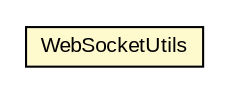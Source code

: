 #!/usr/local/bin/dot
#
# Class diagram 
# Generated by UMLGraph version R5_6-24-gf6e263 (http://www.umlgraph.org/)
#

digraph G {
	edge [fontname="arial",fontsize=10,labelfontname="arial",labelfontsize=10];
	node [fontname="arial",fontsize=10,shape=plaintext];
	nodesep=0.25;
	ranksep=0.5;
	// net.brabenetz.app.springstompserver.testtools.WebSocketUtils
	c42 [label=<<table title="net.brabenetz.app.springstompserver.testtools.WebSocketUtils" border="0" cellborder="1" cellspacing="0" cellpadding="2" port="p" bgcolor="lemonChiffon" href="./WebSocketUtils.html">
		<tr><td><table border="0" cellspacing="0" cellpadding="1">
<tr><td align="center" balign="center"> WebSocketUtils </td></tr>
		</table></td></tr>
		</table>>, URL="./WebSocketUtils.html", fontname="arial", fontcolor="black", fontsize=10.0];
}

